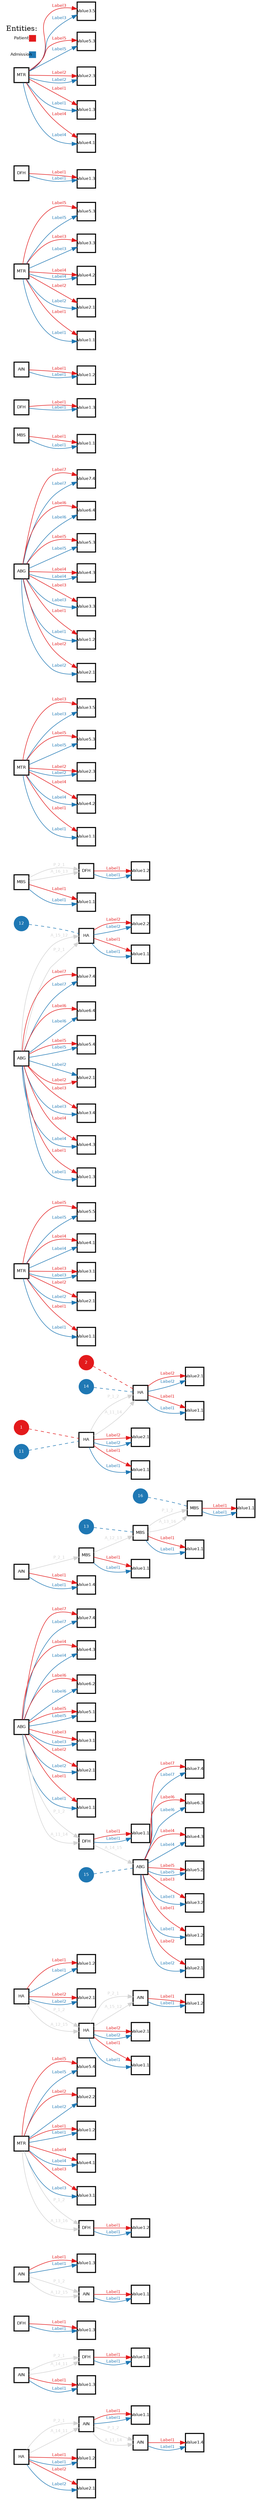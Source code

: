 // Query Result
digraph {
	graph [margin=0 rankdir=LR]
	node [fixedsize=false fontname=Helvetica fontsize=8 height=0.4 margin=0 shape=square width=0.4]
	"Value1.1=Label1_2188_e2" [label="Value1.1" color="#000000" fillcolor="#ffffff" penwidth=2 style=filled]
	2188 [label=AIN color="#000000" fillcolor="#ffffff" penwidth=2 style=filled]
	2188 -> "Value1.1=Label1_2188_e2" [label=Label1 color="#e31a1c" fontcolor="#e31a1c" fontname=Helvetica fontsize=8 penwidth=1]
	"Value1.1=Label1_2189_e4" [label="Value1.1" color="#000000" fillcolor="#ffffff" penwidth=2 style=filled]
	2189 [label=DFH color="#000000" fillcolor="#ffffff" penwidth=2 style=filled]
	2189 -> "Value1.1=Label1_2189_e4" [label=Label1 color="#e31a1c" fontcolor="#e31a1c" fontname=Helvetica fontsize=8 penwidth=1]
	"Value1.3=Label1_2199_e14" [label="Value1.3" color="#000000" fillcolor="#ffffff" penwidth=2 style=filled]
	2199 [label=DFH color="#000000" fillcolor="#ffffff" penwidth=2 style=filled]
	2199 -> "Value1.3=Label1_2199_e14" [label=Label1 color="#e31a1c" fontcolor="#e31a1c" fontname=Helvetica fontsize=8 penwidth=1]
	"Value1.3=Label1_2194_e11" [label="Value1.3" color="#000000" fillcolor="#ffffff" penwidth=2 style=filled]
	2194 [label=AIN color="#000000" fillcolor="#ffffff" penwidth=2 style=filled]
	2194 -> "Value1.3=Label1_2194_e11" [label=Label1 color="#e31a1c" fontcolor="#e31a1c" fontname=Helvetica fontsize=8 penwidth=1]
	"Value5.4=Label5_2200_e13" [label="Value5.4" color="#000000" fillcolor="#ffffff" penwidth=2 style=filled]
	2200 [label=MTR color="#000000" fillcolor="#ffffff" penwidth=2 style=filled]
	2200 -> "Value5.4=Label5_2200_e13" [label=Label5 color="#e31a1c" fontcolor="#e31a1c" fontname=Helvetica fontsize=8 penwidth=1]
	"Value2.2=Label2_2200_e13" [label="Value2.2" color="#000000" fillcolor="#ffffff" penwidth=2 style=filled]
	2200 [label=MTR color="#000000" fillcolor="#ffffff" penwidth=2 style=filled]
	2200 -> "Value2.2=Label2_2200_e13" [label=Label2 color="#e31a1c" fontcolor="#e31a1c" fontname=Helvetica fontsize=8 penwidth=1]
	"Value1.2=Label1_2200_e13" [label="Value1.2" color="#000000" fillcolor="#ffffff" penwidth=2 style=filled]
	2200 [label=MTR color="#000000" fillcolor="#ffffff" penwidth=2 style=filled]
	2200 -> "Value1.2=Label1_2200_e13" [label=Label1 color="#e31a1c" fontcolor="#e31a1c" fontname=Helvetica fontsize=8 penwidth=1]
	"Value4.1=Label4_2200_e13" [label="Value4.1" color="#000000" fillcolor="#ffffff" penwidth=2 style=filled]
	2200 [label=MTR color="#000000" fillcolor="#ffffff" penwidth=2 style=filled]
	2200 -> "Value4.1=Label4_2200_e13" [label=Label4 color="#e31a1c" fontcolor="#e31a1c" fontname=Helvetica fontsize=8 penwidth=1]
	"Value3.1=Label3_2200_e13" [label="Value3.1" color="#000000" fillcolor="#ffffff" penwidth=2 style=filled]
	2200 [label=MTR color="#000000" fillcolor="#ffffff" penwidth=2 style=filled]
	2200 -> "Value3.1=Label3_2200_e13" [label=Label3 color="#e31a1c" fontcolor="#e31a1c" fontname=Helvetica fontsize=8 penwidth=1]
	"Value1.2=Label1_2192_e10" [label="Value1.2" color="#000000" fillcolor="#ffffff" penwidth=2 style=filled]
	2192 [label=HA color="#000000" fillcolor="#ffffff" penwidth=2 style=filled]
	2192 -> "Value1.2=Label1_2192_e10" [label=Label1 color="#e31a1c" fontcolor="#e31a1c" fontname=Helvetica fontsize=8 penwidth=1]
	"Value2.1=Label2_2192_e10" [label="Value2.1" color="#000000" fillcolor="#ffffff" penwidth=2 style=filled]
	2192 [label=HA color="#000000" fillcolor="#ffffff" penwidth=2 style=filled]
	2192 -> "Value2.1=Label2_2192_e10" [label=Label2 color="#e31a1c" fontcolor="#e31a1c" fontname=Helvetica fontsize=8 penwidth=1]
	"Value7.4=Label7_2190_e3" [label="Value7.4" color="#000000" fillcolor="#ffffff" penwidth=2 style=filled]
	2190 [label=ABG color="#000000" fillcolor="#ffffff" penwidth=2 style=filled]
	2190 -> "Value7.4=Label7_2190_e3" [label=Label7 color="#e31a1c" fontcolor="#e31a1c" fontname=Helvetica fontsize=8 penwidth=1]
	"Value4.3=Label4_2190_e3" [label="Value4.3" color="#000000" fillcolor="#ffffff" penwidth=2 style=filled]
	2190 [label=ABG color="#000000" fillcolor="#ffffff" penwidth=2 style=filled]
	2190 -> "Value4.3=Label4_2190_e3" [label=Label4 color="#e31a1c" fontcolor="#e31a1c" fontname=Helvetica fontsize=8 penwidth=1]
	"Value6.2=Label6_2190_e3" [label="Value6.2" color="#000000" fillcolor="#ffffff" penwidth=2 style=filled]
	2190 [label=ABG color="#000000" fillcolor="#ffffff" penwidth=2 style=filled]
	2190 -> "Value6.2=Label6_2190_e3" [label=Label6 color="#e31a1c" fontcolor="#e31a1c" fontname=Helvetica fontsize=8 penwidth=1]
	"Value5.1=Label5_2190_e3" [label="Value5.1" color="#000000" fillcolor="#ffffff" penwidth=2 style=filled]
	2190 [label=ABG color="#000000" fillcolor="#ffffff" penwidth=2 style=filled]
	2190 -> "Value5.1=Label5_2190_e3" [label=Label5 color="#e31a1c" fontcolor="#e31a1c" fontname=Helvetica fontsize=8 penwidth=1]
	"Value3.1=Label3_2190_e3" [label="Value3.1" color="#000000" fillcolor="#ffffff" penwidth=2 style=filled]
	2190 [label=ABG color="#000000" fillcolor="#ffffff" penwidth=2 style=filled]
	2190 -> "Value3.1=Label3_2190_e3" [label=Label3 color="#e31a1c" fontcolor="#e31a1c" fontname=Helvetica fontsize=8 penwidth=1]
	"Value2.1=Label2_2190_e3" [label="Value2.1" color="#000000" fillcolor="#ffffff" penwidth=2 style=filled]
	2190 [label=ABG color="#000000" fillcolor="#ffffff" penwidth=2 style=filled]
	2190 -> "Value2.1=Label2_2190_e3" [label=Label2 color="#e31a1c" fontcolor="#e31a1c" fontname=Helvetica fontsize=8 penwidth=1]
	"Value1.1=Label1_2190_e3" [label="Value1.1" color="#000000" fillcolor="#ffffff" penwidth=2 style=filled]
	2190 [label=ABG color="#000000" fillcolor="#ffffff" penwidth=2 style=filled]
	2190 -> "Value1.1=Label1_2190_e3" [label=Label1 color="#e31a1c" fontcolor="#e31a1c" fontname=Helvetica fontsize=8 penwidth=1]
	"Value1.1=Label1_2195_e7" [label="Value1.1" color="#000000" fillcolor="#ffffff" penwidth=2 style=filled]
	2195 [label=MBS color="#000000" fillcolor="#ffffff" penwidth=2 style=filled]
	2195 -> "Value1.1=Label1_2195_e7" [label=Label1 color="#e31a1c" fontcolor="#e31a1c" fontname=Helvetica fontsize=8 penwidth=1]
	"Value1.1=Label1_2196_e12" [label="Value1.1" color="#000000" fillcolor="#ffffff" penwidth=2 style=filled]
	2196 [label=MBS color="#000000" fillcolor="#ffffff" penwidth=2 style=filled]
	2196 -> "Value1.1=Label1_2196_e12" [label=Label1 color="#e31a1c" fontcolor="#e31a1c" fontname=Helvetica fontsize=8 penwidth=1]
	"Value2.1=Label2_2187_e1" [label="Value2.1" color="#000000" fillcolor="#ffffff" penwidth=2 style=filled]
	2187 [label=HA color="#000000" fillcolor="#ffffff" penwidth=2 style=filled]
	2187 -> "Value2.1=Label2_2187_e1" [label=Label2 color="#e31a1c" fontcolor="#e31a1c" fontname=Helvetica fontsize=8 penwidth=1]
	"Value1.1=Label1_2187_e1" [label="Value1.1" color="#000000" fillcolor="#ffffff" penwidth=2 style=filled]
	2187 [label=HA color="#000000" fillcolor="#ffffff" penwidth=2 style=filled]
	2187 -> "Value1.1=Label1_2187_e1" [label=Label1 color="#e31a1c" fontcolor="#e31a1c" fontname=Helvetica fontsize=8 penwidth=1]
	"Value1.2=Label1_2193_e6" [label="Value1.2" color="#000000" fillcolor="#ffffff" penwidth=2 style=filled]
	2193 [label=AIN color="#000000" fillcolor="#ffffff" penwidth=2 style=filled]
	2193 -> "Value1.2=Label1_2193_e6" [label=Label1 color="#e31a1c" fontcolor="#e31a1c" fontname=Helvetica fontsize=8 penwidth=1]
	"Value5.5=Label5_2198_e8" [label="Value5.5" color="#000000" fillcolor="#ffffff" penwidth=2 style=filled]
	2198 [label=MTR color="#000000" fillcolor="#ffffff" penwidth=2 style=filled]
	2198 -> "Value5.5=Label5_2198_e8" [label=Label5 color="#e31a1c" fontcolor="#e31a1c" fontname=Helvetica fontsize=8 penwidth=1]
	"Value4.1=Label4_2198_e8" [label="Value4.1" color="#000000" fillcolor="#ffffff" penwidth=2 style=filled]
	2198 [label=MTR color="#000000" fillcolor="#ffffff" penwidth=2 style=filled]
	2198 -> "Value4.1=Label4_2198_e8" [label=Label4 color="#e31a1c" fontcolor="#e31a1c" fontname=Helvetica fontsize=8 penwidth=1]
	"Value3.1=Label3_2198_e8" [label="Value3.1" color="#000000" fillcolor="#ffffff" penwidth=2 style=filled]
	2198 [label=MTR color="#000000" fillcolor="#ffffff" penwidth=2 style=filled]
	2198 -> "Value3.1=Label3_2198_e8" [label=Label3 color="#e31a1c" fontcolor="#e31a1c" fontname=Helvetica fontsize=8 penwidth=1]
	"Value2.1=Label2_2198_e8" [label="Value2.1" color="#000000" fillcolor="#ffffff" penwidth=2 style=filled]
	2198 [label=MTR color="#000000" fillcolor="#ffffff" penwidth=2 style=filled]
	2198 -> "Value2.1=Label2_2198_e8" [label=Label2 color="#e31a1c" fontcolor="#e31a1c" fontname=Helvetica fontsize=8 penwidth=1]
	"Value1.1=Label1_2198_e8" [label="Value1.1" color="#000000" fillcolor="#ffffff" penwidth=2 style=filled]
	2198 [label=MTR color="#000000" fillcolor="#ffffff" penwidth=2 style=filled]
	2198 -> "Value1.1=Label1_2198_e8" [label=Label1 color="#e31a1c" fontcolor="#e31a1c" fontname=Helvetica fontsize=8 penwidth=1]
	"Value2.2=Label2_2191_e5" [label="Value2.2" color="#000000" fillcolor="#ffffff" penwidth=2 style=filled]
	2191 [label=HA color="#000000" fillcolor="#ffffff" penwidth=2 style=filled]
	2191 -> "Value2.2=Label2_2191_e5" [label=Label2 color="#e31a1c" fontcolor="#e31a1c" fontname=Helvetica fontsize=8 penwidth=1]
	"Value1.1=Label1_2191_e5" [label="Value1.1" color="#000000" fillcolor="#ffffff" penwidth=2 style=filled]
	2191 [label=HA color="#000000" fillcolor="#ffffff" penwidth=2 style=filled]
	2191 -> "Value1.1=Label1_2191_e5" [label=Label1 color="#e31a1c" fontcolor="#e31a1c" fontname=Helvetica fontsize=8 penwidth=1]
	"Value1.2=Label1_2197_e9" [label="Value1.2" color="#000000" fillcolor="#ffffff" penwidth=2 style=filled]
	2197 [label=DFH color="#000000" fillcolor="#ffffff" penwidth=2 style=filled]
	2197 -> "Value1.2=Label1_2197_e9" [label=Label1 color="#e31a1c" fontcolor="#e31a1c" fontname=Helvetica fontsize=8 penwidth=1]
	node [fixedsize=false fontname=Helvetica fontsize=8 height=0.4 margin=0 shape=square width=0.4]
	"Value1.1=Label1_2216_e33" [label="Value1.1" color="#000000" fillcolor="#ffffff" penwidth=2 style=filled]
	2216 [label=MBS color="#000000" fillcolor="#ffffff" penwidth=2 style=filled]
	2216 -> "Value1.1=Label1_2216_e33" [label=Label1 color="#e31a1c" fontcolor="#e31a1c" fontname=Helvetica fontsize=8 penwidth=1]
	"Value1.3=Label1_2204_e28" [label="Value1.3" color="#000000" fillcolor="#ffffff" penwidth=2 style=filled]
	2204 [label=AIN color="#000000" fillcolor="#ffffff" penwidth=2 style=filled]
	2204 -> "Value1.3=Label1_2204_e28" [label=Label1 color="#e31a1c" fontcolor="#e31a1c" fontname=Helvetica fontsize=8 penwidth=1]
	"Value7.4=Label7_2209_e30" [label="Value7.4" color="#000000" fillcolor="#ffffff" penwidth=2 style=filled]
	2209 [label=ABG color="#000000" fillcolor="#ffffff" penwidth=2 style=filled]
	2209 -> "Value7.4=Label7_2209_e30" [label=Label7 color="#e31a1c" fontcolor="#e31a1c" fontname=Helvetica fontsize=8 penwidth=1]
	"Value6.4=Label6_2209_e30" [label="Value6.4" color="#000000" fillcolor="#ffffff" penwidth=2 style=filled]
	2209 [label=ABG color="#000000" fillcolor="#ffffff" penwidth=2 style=filled]
	2209 -> "Value6.4=Label6_2209_e30" [label=Label6 color="#e31a1c" fontcolor="#e31a1c" fontname=Helvetica fontsize=8 penwidth=1]
	"Value5.4=Label5_2209_e30" [label="Value5.4" color="#000000" fillcolor="#ffffff" penwidth=2 style=filled]
	2209 [label=ABG color="#000000" fillcolor="#ffffff" penwidth=2 style=filled]
	2209 -> "Value5.4=Label5_2209_e30" [label=Label5 color="#e31a1c" fontcolor="#e31a1c" fontname=Helvetica fontsize=8 penwidth=1]
	"Value3.4=Label3_2209_e30" [label="Value3.4" color="#000000" fillcolor="#ffffff" penwidth=2 style=filled]
	2209 [label=ABG color="#000000" fillcolor="#ffffff" penwidth=2 style=filled]
	2209 -> "Value3.4=Label3_2209_e30" [label=Label3 color="#e31a1c" fontcolor="#e31a1c" fontname=Helvetica fontsize=8 penwidth=1]
	"Value4.3=Label4_2209_e30" [label="Value4.3" color="#000000" fillcolor="#ffffff" penwidth=2 style=filled]
	2209 [label=ABG color="#000000" fillcolor="#ffffff" penwidth=2 style=filled]
	2209 -> "Value4.3=Label4_2209_e30" [label=Label4 color="#e31a1c" fontcolor="#e31a1c" fontname=Helvetica fontsize=8 penwidth=1]
	"Value1.3=Label1_2209_e30" [label="Value1.3" color="#000000" fillcolor="#ffffff" penwidth=2 style=filled]
	2209 [label=ABG color="#000000" fillcolor="#ffffff" penwidth=2 style=filled]
	2209 -> "Value1.3=Label1_2209_e30" [label=Label1 color="#e31a1c" fontcolor="#e31a1c" fontname=Helvetica fontsize=8 penwidth=1]
	"Value2.1=Label2_2209_e30" [label="Value2.1" color="#000000" fillcolor="#ffffff" penwidth=2 style=filled]
	2209 [label=ABG color="#000000" fillcolor="#ffffff" penwidth=2 style=filled]
	2209 -> "Value2.1=Label2_2209_e30" [label=Label2 color="#e31a1c" fontcolor="#e31a1c" fontname=Helvetica fontsize=8 penwidth=1]
	"Value2.1=Label2_2201_e15" [label="Value2.1" color="#000000" fillcolor="#ffffff" penwidth=2 style=filled]
	2201 [label=HA color="#000000" fillcolor="#ffffff" penwidth=2 style=filled]
	2201 -> "Value2.1=Label2_2201_e15" [label=Label2 color="#e31a1c" fontcolor="#e31a1c" fontname=Helvetica fontsize=8 penwidth=1]
	"Value1.1=Label1_2201_e15" [label="Value1.1" color="#000000" fillcolor="#ffffff" penwidth=2 style=filled]
	2201 [label=HA color="#000000" fillcolor="#ffffff" penwidth=2 style=filled]
	2201 -> "Value1.1=Label1_2201_e15" [label=Label1 color="#e31a1c" fontcolor="#e31a1c" fontname=Helvetica fontsize=8 penwidth=1]
	"Value1.1=Label1_2214_e21" [label="Value1.1" color="#000000" fillcolor="#ffffff" penwidth=2 style=filled]
	2214 [label=MBS color="#000000" fillcolor="#ffffff" penwidth=2 style=filled]
	2214 -> "Value1.1=Label1_2214_e21" [label=Label1 color="#e31a1c" fontcolor="#e31a1c" fontname=Helvetica fontsize=8 penwidth=1]
	"Value3.5=Label3_2221_e34" [label="Value3.5" color="#000000" fillcolor="#ffffff" penwidth=2 style=filled]
	2221 [label=MTR color="#000000" fillcolor="#ffffff" penwidth=2 style=filled]
	2221 -> "Value3.5=Label3_2221_e34" [label=Label3 color="#e31a1c" fontcolor="#e31a1c" fontname=Helvetica fontsize=8 penwidth=1]
	"Value5.3=Label5_2221_e34" [label="Value5.3" color="#000000" fillcolor="#ffffff" penwidth=2 style=filled]
	2221 [label=MTR color="#000000" fillcolor="#ffffff" penwidth=2 style=filled]
	2221 -> "Value5.3=Label5_2221_e34" [label=Label5 color="#e31a1c" fontcolor="#e31a1c" fontname=Helvetica fontsize=8 penwidth=1]
	"Value2.3=Label2_2221_e34" [label="Value2.3" color="#000000" fillcolor="#ffffff" penwidth=2 style=filled]
	2221 [label=MTR color="#000000" fillcolor="#ffffff" penwidth=2 style=filled]
	2221 -> "Value2.3=Label2_2221_e34" [label=Label2 color="#e31a1c" fontcolor="#e31a1c" fontname=Helvetica fontsize=8 penwidth=1]
	"Value4.2=Label4_2221_e34" [label="Value4.2" color="#000000" fillcolor="#ffffff" penwidth=2 style=filled]
	2221 [label=MTR color="#000000" fillcolor="#ffffff" penwidth=2 style=filled]
	2221 -> "Value4.2=Label4_2221_e34" [label=Label4 color="#e31a1c" fontcolor="#e31a1c" fontname=Helvetica fontsize=8 penwidth=1]
	"Value1.1=Label1_2221_e34" [label="Value1.1" color="#000000" fillcolor="#ffffff" penwidth=2 style=filled]
	2221 [label=MTR color="#000000" fillcolor="#ffffff" penwidth=2 style=filled]
	2221 -> "Value1.1=Label1_2221_e34" [label=Label1 color="#e31a1c" fontcolor="#e31a1c" fontname=Helvetica fontsize=8 penwidth=1]
	"Value7.4=Label7_2208_e29" [label="Value7.4" color="#000000" fillcolor="#ffffff" penwidth=2 style=filled]
	2208 [label=ABG color="#000000" fillcolor="#ffffff" penwidth=2 style=filled]
	2208 -> "Value7.4=Label7_2208_e29" [label=Label7 color="#e31a1c" fontcolor="#e31a1c" fontname=Helvetica fontsize=8 penwidth=1]
	"Value6.4=Label6_2208_e29" [label="Value6.4" color="#000000" fillcolor="#ffffff" penwidth=2 style=filled]
	2208 [label=ABG color="#000000" fillcolor="#ffffff" penwidth=2 style=filled]
	2208 -> "Value6.4=Label6_2208_e29" [label=Label6 color="#e31a1c" fontcolor="#e31a1c" fontname=Helvetica fontsize=8 penwidth=1]
	"Value5.3=Label5_2208_e29" [label="Value5.3" color="#000000" fillcolor="#ffffff" penwidth=2 style=filled]
	2208 [label=ABG color="#000000" fillcolor="#ffffff" penwidth=2 style=filled]
	2208 -> "Value5.3=Label5_2208_e29" [label=Label5 color="#e31a1c" fontcolor="#e31a1c" fontname=Helvetica fontsize=8 penwidth=1]
	"Value4.3=Label4_2208_e29" [label="Value4.3" color="#000000" fillcolor="#ffffff" penwidth=2 style=filled]
	2208 [label=ABG color="#000000" fillcolor="#ffffff" penwidth=2 style=filled]
	2208 -> "Value4.3=Label4_2208_e29" [label=Label4 color="#e31a1c" fontcolor="#e31a1c" fontname=Helvetica fontsize=8 penwidth=1]
	"Value3.3=Label3_2208_e29" [label="Value3.3" color="#000000" fillcolor="#ffffff" penwidth=2 style=filled]
	2208 [label=ABG color="#000000" fillcolor="#ffffff" penwidth=2 style=filled]
	2208 -> "Value3.3=Label3_2208_e29" [label=Label3 color="#e31a1c" fontcolor="#e31a1c" fontname=Helvetica fontsize=8 penwidth=1]
	"Value1.2=Label1_2208_e29" [label="Value1.2" color="#000000" fillcolor="#ffffff" penwidth=2 style=filled]
	2208 [label=ABG color="#000000" fillcolor="#ffffff" penwidth=2 style=filled]
	2208 -> "Value1.2=Label1_2208_e29" [label=Label1 color="#e31a1c" fontcolor="#e31a1c" fontname=Helvetica fontsize=8 penwidth=1]
	"Value2.1=Label2_2208_e29" [label="Value2.1" color="#000000" fillcolor="#ffffff" penwidth=2 style=filled]
	2208 [label=ABG color="#000000" fillcolor="#ffffff" penwidth=2 style=filled]
	2208 -> "Value2.1=Label2_2208_e29" [label=Label2 color="#e31a1c" fontcolor="#e31a1c" fontname=Helvetica fontsize=8 penwidth=1]
	"Value1.1=Label1_2215_e24" [label="Value1.1" color="#000000" fillcolor="#ffffff" penwidth=2 style=filled]
	2215 [label=MBS color="#000000" fillcolor="#ffffff" penwidth=2 style=filled]
	2215 -> "Value1.1=Label1_2215_e24" [label=Label1 color="#e31a1c" fontcolor="#e31a1c" fontname=Helvetica fontsize=8 penwidth=1]
	"Value1.1=Label1_2205_e18" [label="Value1.1" color="#000000" fillcolor="#ffffff" penwidth=2 style=filled]
	2205 [label=DFH color="#000000" fillcolor="#ffffff" penwidth=2 style=filled]
	2205 -> "Value1.1=Label1_2205_e18" [label=Label1 color="#e31a1c" fontcolor="#e31a1c" fontname=Helvetica fontsize=8 penwidth=1]
	"Value1.4=Label1_2213_e32" [label="Value1.4" color="#000000" fillcolor="#ffffff" penwidth=2 style=filled]
	2213 [label=AIN color="#000000" fillcolor="#ffffff" penwidth=2 style=filled]
	2213 -> "Value1.4=Label1_2213_e32" [label=Label1 color="#e31a1c" fontcolor="#e31a1c" fontname=Helvetica fontsize=8 penwidth=1]
	"Value1.1=Label1_2211_e20" [label="Value1.1" color="#000000" fillcolor="#ffffff" penwidth=2 style=filled]
	2211 [label=AIN color="#000000" fillcolor="#ffffff" penwidth=2 style=filled]
	2211 -> "Value1.1=Label1_2211_e20" [label=Label1 color="#e31a1c" fontcolor="#e31a1c" fontname=Helvetica fontsize=8 penwidth=1]
	"Value1.3=Label1_2220_e35" [label="Value1.3" color="#000000" fillcolor="#ffffff" penwidth=2 style=filled]
	2220 [label=DFH color="#000000" fillcolor="#ffffff" penwidth=2 style=filled]
	2220 -> "Value1.3=Label1_2220_e35" [label=Label1 color="#e31a1c" fontcolor="#e31a1c" fontname=Helvetica fontsize=8 penwidth=1]
	"Value7.4=Label7_2206_e17" [label="Value7.4" color="#000000" fillcolor="#ffffff" penwidth=2 style=filled]
	2206 [label=ABG color="#000000" fillcolor="#ffffff" penwidth=2 style=filled]
	2206 -> "Value7.4=Label7_2206_e17" [label=Label7 color="#e31a1c" fontcolor="#e31a1c" fontname=Helvetica fontsize=8 penwidth=1]
	"Value6.3=Label6_2206_e17" [label="Value6.3" color="#000000" fillcolor="#ffffff" penwidth=2 style=filled]
	2206 [label=ABG color="#000000" fillcolor="#ffffff" penwidth=2 style=filled]
	2206 -> "Value6.3=Label6_2206_e17" [label=Label6 color="#e31a1c" fontcolor="#e31a1c" fontname=Helvetica fontsize=8 penwidth=1]
	"Value4.3=Label4_2206_e17" [label="Value4.3" color="#000000" fillcolor="#ffffff" penwidth=2 style=filled]
	2206 [label=ABG color="#000000" fillcolor="#ffffff" penwidth=2 style=filled]
	2206 -> "Value4.3=Label4_2206_e17" [label=Label4 color="#e31a1c" fontcolor="#e31a1c" fontname=Helvetica fontsize=8 penwidth=1]
	"Value5.2=Label5_2206_e17" [label="Value5.2" color="#000000" fillcolor="#ffffff" penwidth=2 style=filled]
	2206 [label=ABG color="#000000" fillcolor="#ffffff" penwidth=2 style=filled]
	2206 -> "Value5.2=Label5_2206_e17" [label=Label5 color="#e31a1c" fontcolor="#e31a1c" fontname=Helvetica fontsize=8 penwidth=1]
	"Value3.2=Label3_2206_e17" [label="Value3.2" color="#000000" fillcolor="#ffffff" penwidth=2 style=filled]
	2206 [label=ABG color="#000000" fillcolor="#ffffff" penwidth=2 style=filled]
	2206 -> "Value3.2=Label3_2206_e17" [label=Label3 color="#e31a1c" fontcolor="#e31a1c" fontname=Helvetica fontsize=8 penwidth=1]
	"Value1.2=Label1_2206_e17" [label="Value1.2" color="#000000" fillcolor="#ffffff" penwidth=2 style=filled]
	2206 [label=ABG color="#000000" fillcolor="#ffffff" penwidth=2 style=filled]
	2206 -> "Value1.2=Label1_2206_e17" [label=Label1 color="#e31a1c" fontcolor="#e31a1c" fontname=Helvetica fontsize=8 penwidth=1]
	"Value2.1=Label2_2206_e17" [label="Value2.1" color="#000000" fillcolor="#ffffff" penwidth=2 style=filled]
	2206 [label=ABG color="#000000" fillcolor="#ffffff" penwidth=2 style=filled]
	2206 -> "Value2.1=Label2_2206_e17" [label=Label2 color="#e31a1c" fontcolor="#e31a1c" fontname=Helvetica fontsize=8 penwidth=1]
	"Value1.2=Label1_2212_e23" [label="Value1.2" color="#000000" fillcolor="#ffffff" penwidth=2 style=filled]
	2212 [label=AIN color="#000000" fillcolor="#ffffff" penwidth=2 style=filled]
	2212 -> "Value1.2=Label1_2212_e23" [label=Label1 color="#e31a1c" fontcolor="#e31a1c" fontname=Helvetica fontsize=8 penwidth=1]
	"Value5.3=Label5_2218_e22" [label="Value5.3" color="#000000" fillcolor="#ffffff" penwidth=2 style=filled]
	2218 [label=MTR color="#000000" fillcolor="#ffffff" penwidth=2 style=filled]
	2218 -> "Value5.3=Label5_2218_e22" [label=Label5 color="#e31a1c" fontcolor="#e31a1c" fontname=Helvetica fontsize=8 penwidth=1]
	"Value3.3=Label3_2218_e22" [label="Value3.3" color="#000000" fillcolor="#ffffff" penwidth=2 style=filled]
	2218 [label=MTR color="#000000" fillcolor="#ffffff" penwidth=2 style=filled]
	2218 -> "Value3.3=Label3_2218_e22" [label=Label3 color="#e31a1c" fontcolor="#e31a1c" fontname=Helvetica fontsize=8 penwidth=1]
	"Value4.2=Label4_2218_e22" [label="Value4.2" color="#000000" fillcolor="#ffffff" penwidth=2 style=filled]
	2218 [label=MTR color="#000000" fillcolor="#ffffff" penwidth=2 style=filled]
	2218 -> "Value4.2=Label4_2218_e22" [label=Label4 color="#e31a1c" fontcolor="#e31a1c" fontname=Helvetica fontsize=8 penwidth=1]
	"Value2.1=Label2_2218_e22" [label="Value2.1" color="#000000" fillcolor="#ffffff" penwidth=2 style=filled]
	2218 [label=MTR color="#000000" fillcolor="#ffffff" penwidth=2 style=filled]
	2218 -> "Value2.1=Label2_2218_e22" [label=Label2 color="#e31a1c" fontcolor="#e31a1c" fontname=Helvetica fontsize=8 penwidth=1]
	"Value1.1=Label1_2218_e22" [label="Value1.1" color="#000000" fillcolor="#ffffff" penwidth=2 style=filled]
	2218 [label=MTR color="#000000" fillcolor="#ffffff" penwidth=2 style=filled]
	2218 -> "Value1.1=Label1_2218_e22" [label=Label1 color="#e31a1c" fontcolor="#e31a1c" fontname=Helvetica fontsize=8 penwidth=1]
	"Value1.4=Label1_2203_e16" [label="Value1.4" color="#000000" fillcolor="#ffffff" penwidth=2 style=filled]
	2203 [label=AIN color="#000000" fillcolor="#ffffff" penwidth=2 style=filled]
	2203 -> "Value1.4=Label1_2203_e16" [label=Label1 color="#e31a1c" fontcolor="#e31a1c" fontname=Helvetica fontsize=8 penwidth=1]
	"Value1.3=Label1_2207_e31" [label="Value1.3" color="#000000" fillcolor="#ffffff" penwidth=2 style=filled]
	2207 [label=DFH color="#000000" fillcolor="#ffffff" penwidth=2 style=filled]
	2207 -> "Value1.3=Label1_2207_e31" [label=Label1 color="#e31a1c" fontcolor="#e31a1c" fontname=Helvetica fontsize=8 penwidth=1]
	"Value3.5=Label3_2219_e25" [label="Value3.5" color="#000000" fillcolor="#ffffff" penwidth=2 style=filled]
	2219 [label=MTR color="#000000" fillcolor="#ffffff" penwidth=2 style=filled]
	2219 -> "Value3.5=Label3_2219_e25" [label=Label3 color="#e31a1c" fontcolor="#e31a1c" fontname=Helvetica fontsize=8 penwidth=1]
	"Value5.3=Label5_2219_e25" [label="Value5.3" color="#000000" fillcolor="#ffffff" penwidth=2 style=filled]
	2219 [label=MTR color="#000000" fillcolor="#ffffff" penwidth=2 style=filled]
	2219 -> "Value5.3=Label5_2219_e25" [label=Label5 color="#e31a1c" fontcolor="#e31a1c" fontname=Helvetica fontsize=8 penwidth=1]
	"Value2.3=Label2_2219_e25" [label="Value2.3" color="#000000" fillcolor="#ffffff" penwidth=2 style=filled]
	2219 [label=MTR color="#000000" fillcolor="#ffffff" penwidth=2 style=filled]
	2219 -> "Value2.3=Label2_2219_e25" [label=Label2 color="#e31a1c" fontcolor="#e31a1c" fontname=Helvetica fontsize=8 penwidth=1]
	"Value1.3=Label1_2219_e25" [label="Value1.3" color="#000000" fillcolor="#ffffff" penwidth=2 style=filled]
	2219 [label=MTR color="#000000" fillcolor="#ffffff" penwidth=2 style=filled]
	2219 -> "Value1.3=Label1_2219_e25" [label=Label1 color="#e31a1c" fontcolor="#e31a1c" fontname=Helvetica fontsize=8 penwidth=1]
	"Value4.1=Label4_2219_e25" [label="Value4.1" color="#000000" fillcolor="#ffffff" penwidth=2 style=filled]
	2219 [label=MTR color="#000000" fillcolor="#ffffff" penwidth=2 style=filled]
	2219 -> "Value4.1=Label4_2219_e25" [label=Label4 color="#e31a1c" fontcolor="#e31a1c" fontname=Helvetica fontsize=8 penwidth=1]
	"Value1.2=Label1_2202_e27" [label="Value1.2" color="#000000" fillcolor="#ffffff" penwidth=2 style=filled]
	2202 [label=HA color="#000000" fillcolor="#ffffff" penwidth=2 style=filled]
	2202 -> "Value1.2=Label1_2202_e27" [label=Label1 color="#e31a1c" fontcolor="#e31a1c" fontname=Helvetica fontsize=8 penwidth=1]
	"Value2.1=Label2_2202_e27" [label="Value2.1" color="#000000" fillcolor="#ffffff" penwidth=2 style=filled]
	2202 [label=HA color="#000000" fillcolor="#ffffff" penwidth=2 style=filled]
	2202 -> "Value2.1=Label2_2202_e27" [label=Label2 color="#e31a1c" fontcolor="#e31a1c" fontname=Helvetica fontsize=8 penwidth=1]
	"Value1.2=Label1_2217_e26" [label="Value1.2" color="#000000" fillcolor="#ffffff" penwidth=2 style=filled]
	2217 [label=DFH color="#000000" fillcolor="#ffffff" penwidth=2 style=filled]
	2217 -> "Value1.2=Label1_2217_e26" [label=Label1 color="#e31a1c" fontcolor="#e31a1c" fontname=Helvetica fontsize=8 penwidth=1]
	"Value2.1=Label2_2210_e19" [label="Value2.1" color="#000000" fillcolor="#ffffff" penwidth=2 style=filled]
	2210 [label=HA color="#000000" fillcolor="#ffffff" penwidth=2 style=filled]
	2210 -> "Value2.1=Label2_2210_e19" [label=Label2 color="#e31a1c" fontcolor="#e31a1c" fontname=Helvetica fontsize=8 penwidth=1]
	"Value1.1=Label1_2210_e19" [label="Value1.1" color="#000000" fillcolor="#ffffff" penwidth=2 style=filled]
	2210 [label=HA color="#000000" fillcolor="#ffffff" penwidth=2 style=filled]
	2210 -> "Value1.1=Label1_2210_e19" [label=Label1 color="#e31a1c" fontcolor="#e31a1c" fontname=Helvetica fontsize=8 penwidth=1]
	node [fixedsize=false fontname=Helvetica fontsize=8 height=0.4 margin=0 shape=square width=0.4]
	"Value1.1=Label1_2189_e4" [label="Value1.1" color="#000000" fillcolor="#ffffff" penwidth=2 style=filled]
	2189 [label=DFH color="#000000" fillcolor="#ffffff" penwidth=2 style=filled]
	2189 -> "Value1.1=Label1_2189_e4" [label=Label1 color="#1f78b4" fontcolor="#1f78b4" fontname=Helvetica fontsize=8 penwidth=1]
	"Value2.1=Label2_2187_e1" [label="Value2.1" color="#000000" fillcolor="#ffffff" penwidth=2 style=filled]
	2187 [label=HA color="#000000" fillcolor="#ffffff" penwidth=2 style=filled]
	2187 -> "Value2.1=Label2_2187_e1" [label=Label2 color="#1f78b4" fontcolor="#1f78b4" fontname=Helvetica fontsize=8 penwidth=1]
	"Value1.1=Label1_2187_e1" [label="Value1.1" color="#000000" fillcolor="#ffffff" penwidth=2 style=filled]
	2187 [label=HA color="#000000" fillcolor="#ffffff" penwidth=2 style=filled]
	2187 -> "Value1.1=Label1_2187_e1" [label=Label1 color="#1f78b4" fontcolor="#1f78b4" fontname=Helvetica fontsize=8 penwidth=1]
	"Value7.4=Label7_2190_e3" [label="Value7.4" color="#000000" fillcolor="#ffffff" penwidth=2 style=filled]
	2190 [label=ABG color="#000000" fillcolor="#ffffff" penwidth=2 style=filled]
	2190 -> "Value7.4=Label7_2190_e3" [label=Label7 color="#1f78b4" fontcolor="#1f78b4" fontname=Helvetica fontsize=8 penwidth=1]
	"Value4.3=Label4_2190_e3" [label="Value4.3" color="#000000" fillcolor="#ffffff" penwidth=2 style=filled]
	2190 [label=ABG color="#000000" fillcolor="#ffffff" penwidth=2 style=filled]
	2190 -> "Value4.3=Label4_2190_e3" [label=Label4 color="#1f78b4" fontcolor="#1f78b4" fontname=Helvetica fontsize=8 penwidth=1]
	"Value6.2=Label6_2190_e3" [label="Value6.2" color="#000000" fillcolor="#ffffff" penwidth=2 style=filled]
	2190 [label=ABG color="#000000" fillcolor="#ffffff" penwidth=2 style=filled]
	2190 -> "Value6.2=Label6_2190_e3" [label=Label6 color="#1f78b4" fontcolor="#1f78b4" fontname=Helvetica fontsize=8 penwidth=1]
	"Value5.1=Label5_2190_e3" [label="Value5.1" color="#000000" fillcolor="#ffffff" penwidth=2 style=filled]
	2190 [label=ABG color="#000000" fillcolor="#ffffff" penwidth=2 style=filled]
	2190 -> "Value5.1=Label5_2190_e3" [label=Label5 color="#1f78b4" fontcolor="#1f78b4" fontname=Helvetica fontsize=8 penwidth=1]
	"Value3.1=Label3_2190_e3" [label="Value3.1" color="#000000" fillcolor="#ffffff" penwidth=2 style=filled]
	2190 [label=ABG color="#000000" fillcolor="#ffffff" penwidth=2 style=filled]
	2190 -> "Value3.1=Label3_2190_e3" [label=Label3 color="#1f78b4" fontcolor="#1f78b4" fontname=Helvetica fontsize=8 penwidth=1]
	"Value2.1=Label2_2190_e3" [label="Value2.1" color="#000000" fillcolor="#ffffff" penwidth=2 style=filled]
	2190 [label=ABG color="#000000" fillcolor="#ffffff" penwidth=2 style=filled]
	2190 -> "Value2.1=Label2_2190_e3" [label=Label2 color="#1f78b4" fontcolor="#1f78b4" fontname=Helvetica fontsize=8 penwidth=1]
	"Value1.1=Label1_2190_e3" [label="Value1.1" color="#000000" fillcolor="#ffffff" penwidth=2 style=filled]
	2190 [label=ABG color="#000000" fillcolor="#ffffff" penwidth=2 style=filled]
	2190 -> "Value1.1=Label1_2190_e3" [label=Label1 color="#1f78b4" fontcolor="#1f78b4" fontname=Helvetica fontsize=8 penwidth=1]
	"Value1.1=Label1_2188_e2" [label="Value1.1" color="#000000" fillcolor="#ffffff" penwidth=2 style=filled]
	2188 [label=AIN color="#000000" fillcolor="#ffffff" penwidth=2 style=filled]
	2188 -> "Value1.1=Label1_2188_e2" [label=Label1 color="#1f78b4" fontcolor="#1f78b4" fontname=Helvetica fontsize=8 penwidth=1]
	node [fixedsize=false fontname=Helvetica fontsize=8 height=0.4 margin=0 shape=square width=0.4]
	"Value1.2=Label1_2193_e6" [label="Value1.2" color="#000000" fillcolor="#ffffff" penwidth=2 style=filled]
	2193 [label=AIN color="#000000" fillcolor="#ffffff" penwidth=2 style=filled]
	2193 -> "Value1.2=Label1_2193_e6" [label=Label1 color="#1f78b4" fontcolor="#1f78b4" fontname=Helvetica fontsize=8 penwidth=1]
	"Value2.2=Label2_2191_e5" [label="Value2.2" color="#000000" fillcolor="#ffffff" penwidth=2 style=filled]
	2191 [label=HA color="#000000" fillcolor="#ffffff" penwidth=2 style=filled]
	2191 -> "Value2.2=Label2_2191_e5" [label=Label2 color="#1f78b4" fontcolor="#1f78b4" fontname=Helvetica fontsize=8 penwidth=1]
	"Value1.1=Label1_2191_e5" [label="Value1.1" color="#000000" fillcolor="#ffffff" penwidth=2 style=filled]
	2191 [label=HA color="#000000" fillcolor="#ffffff" penwidth=2 style=filled]
	2191 -> "Value1.1=Label1_2191_e5" [label=Label1 color="#1f78b4" fontcolor="#1f78b4" fontname=Helvetica fontsize=8 penwidth=1]
	"Value1.3=Label1_2194_e11" [label="Value1.3" color="#000000" fillcolor="#ffffff" penwidth=2 style=filled]
	2194 [label=AIN color="#000000" fillcolor="#ffffff" penwidth=2 style=filled]
	2194 -> "Value1.3=Label1_2194_e11" [label=Label1 color="#1f78b4" fontcolor="#1f78b4" fontname=Helvetica fontsize=8 penwidth=1]
	"Value1.1=Label1_2195_e7" [label="Value1.1" color="#000000" fillcolor="#ffffff" penwidth=2 style=filled]
	2195 [label=MBS color="#000000" fillcolor="#ffffff" penwidth=2 style=filled]
	2195 -> "Value1.1=Label1_2195_e7" [label=Label1 color="#1f78b4" fontcolor="#1f78b4" fontname=Helvetica fontsize=8 penwidth=1]
	"Value1.2=Label1_2192_e10" [label="Value1.2" color="#000000" fillcolor="#ffffff" penwidth=2 style=filled]
	2192 [label=HA color="#000000" fillcolor="#ffffff" penwidth=2 style=filled]
	2192 -> "Value1.2=Label1_2192_e10" [label=Label1 color="#1f78b4" fontcolor="#1f78b4" fontname=Helvetica fontsize=8 penwidth=1]
	"Value2.1=Label2_2192_e10" [label="Value2.1" color="#000000" fillcolor="#ffffff" penwidth=2 style=filled]
	2192 [label=HA color="#000000" fillcolor="#ffffff" penwidth=2 style=filled]
	2192 -> "Value2.1=Label2_2192_e10" [label=Label2 color="#1f78b4" fontcolor="#1f78b4" fontname=Helvetica fontsize=8 penwidth=1]
	node [fixedsize=false fontname=Helvetica fontsize=8 height=0.4 margin=0 shape=square width=0.4]
	"Value5.5=Label5_2198_e8" [label="Value5.5" color="#000000" fillcolor="#ffffff" penwidth=2 style=filled]
	2198 [label=MTR color="#000000" fillcolor="#ffffff" penwidth=2 style=filled]
	2198 -> "Value5.5=Label5_2198_e8" [label=Label5 color="#1f78b4" fontcolor="#1f78b4" fontname=Helvetica fontsize=8 penwidth=1]
	"Value4.1=Label4_2198_e8" [label="Value4.1" color="#000000" fillcolor="#ffffff" penwidth=2 style=filled]
	2198 [label=MTR color="#000000" fillcolor="#ffffff" penwidth=2 style=filled]
	2198 -> "Value4.1=Label4_2198_e8" [label=Label4 color="#1f78b4" fontcolor="#1f78b4" fontname=Helvetica fontsize=8 penwidth=1]
	"Value3.1=Label3_2198_e8" [label="Value3.1" color="#000000" fillcolor="#ffffff" penwidth=2 style=filled]
	2198 [label=MTR color="#000000" fillcolor="#ffffff" penwidth=2 style=filled]
	2198 -> "Value3.1=Label3_2198_e8" [label=Label3 color="#1f78b4" fontcolor="#1f78b4" fontname=Helvetica fontsize=8 penwidth=1]
	"Value2.1=Label2_2198_e8" [label="Value2.1" color="#000000" fillcolor="#ffffff" penwidth=2 style=filled]
	2198 [label=MTR color="#000000" fillcolor="#ffffff" penwidth=2 style=filled]
	2198 -> "Value2.1=Label2_2198_e8" [label=Label2 color="#1f78b4" fontcolor="#1f78b4" fontname=Helvetica fontsize=8 penwidth=1]
	"Value1.1=Label1_2198_e8" [label="Value1.1" color="#000000" fillcolor="#ffffff" penwidth=2 style=filled]
	2198 [label=MTR color="#000000" fillcolor="#ffffff" penwidth=2 style=filled]
	2198 -> "Value1.1=Label1_2198_e8" [label=Label1 color="#1f78b4" fontcolor="#1f78b4" fontname=Helvetica fontsize=8 penwidth=1]
	"Value5.4=Label5_2200_e13" [label="Value5.4" color="#000000" fillcolor="#ffffff" penwidth=2 style=filled]
	2200 [label=MTR color="#000000" fillcolor="#ffffff" penwidth=2 style=filled]
	2200 -> "Value5.4=Label5_2200_e13" [label=Label5 color="#1f78b4" fontcolor="#1f78b4" fontname=Helvetica fontsize=8 penwidth=1]
	"Value2.2=Label2_2200_e13" [label="Value2.2" color="#000000" fillcolor="#ffffff" penwidth=2 style=filled]
	2200 [label=MTR color="#000000" fillcolor="#ffffff" penwidth=2 style=filled]
	2200 -> "Value2.2=Label2_2200_e13" [label=Label2 color="#1f78b4" fontcolor="#1f78b4" fontname=Helvetica fontsize=8 penwidth=1]
	"Value1.2=Label1_2200_e13" [label="Value1.2" color="#000000" fillcolor="#ffffff" penwidth=2 style=filled]
	2200 [label=MTR color="#000000" fillcolor="#ffffff" penwidth=2 style=filled]
	2200 -> "Value1.2=Label1_2200_e13" [label=Label1 color="#1f78b4" fontcolor="#1f78b4" fontname=Helvetica fontsize=8 penwidth=1]
	"Value4.1=Label4_2200_e13" [label="Value4.1" color="#000000" fillcolor="#ffffff" penwidth=2 style=filled]
	2200 [label=MTR color="#000000" fillcolor="#ffffff" penwidth=2 style=filled]
	2200 -> "Value4.1=Label4_2200_e13" [label=Label4 color="#1f78b4" fontcolor="#1f78b4" fontname=Helvetica fontsize=8 penwidth=1]
	"Value3.1=Label3_2200_e13" [label="Value3.1" color="#000000" fillcolor="#ffffff" penwidth=2 style=filled]
	2200 [label=MTR color="#000000" fillcolor="#ffffff" penwidth=2 style=filled]
	2200 -> "Value3.1=Label3_2200_e13" [label=Label3 color="#1f78b4" fontcolor="#1f78b4" fontname=Helvetica fontsize=8 penwidth=1]
	"Value1.3=Label1_2199_e14" [label="Value1.3" color="#000000" fillcolor="#ffffff" penwidth=2 style=filled]
	2199 [label=DFH color="#000000" fillcolor="#ffffff" penwidth=2 style=filled]
	2199 -> "Value1.3=Label1_2199_e14" [label=Label1 color="#1f78b4" fontcolor="#1f78b4" fontname=Helvetica fontsize=8 penwidth=1]
	"Value1.2=Label1_2197_e9" [label="Value1.2" color="#000000" fillcolor="#ffffff" penwidth=2 style=filled]
	2197 [label=DFH color="#000000" fillcolor="#ffffff" penwidth=2 style=filled]
	2197 -> "Value1.2=Label1_2197_e9" [label=Label1 color="#1f78b4" fontcolor="#1f78b4" fontname=Helvetica fontsize=8 penwidth=1]
	"Value1.1=Label1_2196_e12" [label="Value1.1" color="#000000" fillcolor="#ffffff" penwidth=2 style=filled]
	2196 [label=MBS color="#000000" fillcolor="#ffffff" penwidth=2 style=filled]
	2196 -> "Value1.1=Label1_2196_e12" [label=Label1 color="#1f78b4" fontcolor="#1f78b4" fontname=Helvetica fontsize=8 penwidth=1]
	node [fixedsize=false fontname=Helvetica fontsize=8 height=0.4 margin=0 shape=square width=0.4]
	"Value1.1=Label1_2205_e18" [label="Value1.1" color="#000000" fillcolor="#ffffff" penwidth=2 style=filled]
	2205 [label=DFH color="#000000" fillcolor="#ffffff" penwidth=2 style=filled]
	2205 -> "Value1.1=Label1_2205_e18" [label=Label1 color="#1f78b4" fontcolor="#1f78b4" fontname=Helvetica fontsize=8 penwidth=1]
	"Value2.1=Label2_2201_e15" [label="Value2.1" color="#000000" fillcolor="#ffffff" penwidth=2 style=filled]
	2201 [label=HA color="#000000" fillcolor="#ffffff" penwidth=2 style=filled]
	2201 -> "Value2.1=Label2_2201_e15" [label=Label2 color="#1f78b4" fontcolor="#1f78b4" fontname=Helvetica fontsize=8 penwidth=1]
	"Value1.1=Label1_2201_e15" [label="Value1.1" color="#000000" fillcolor="#ffffff" penwidth=2 style=filled]
	2201 [label=HA color="#000000" fillcolor="#ffffff" penwidth=2 style=filled]
	2201 -> "Value1.1=Label1_2201_e15" [label=Label1 color="#1f78b4" fontcolor="#1f78b4" fontname=Helvetica fontsize=8 penwidth=1]
	"Value1.2=Label1_2202_e27" [label="Value1.2" color="#000000" fillcolor="#ffffff" penwidth=2 style=filled]
	2202 [label=HA color="#000000" fillcolor="#ffffff" penwidth=2 style=filled]
	2202 -> "Value1.2=Label1_2202_e27" [label=Label1 color="#1f78b4" fontcolor="#1f78b4" fontname=Helvetica fontsize=8 penwidth=1]
	"Value2.1=Label2_2202_e27" [label="Value2.1" color="#000000" fillcolor="#ffffff" penwidth=2 style=filled]
	2202 [label=HA color="#000000" fillcolor="#ffffff" penwidth=2 style=filled]
	2202 -> "Value2.1=Label2_2202_e27" [label=Label2 color="#1f78b4" fontcolor="#1f78b4" fontname=Helvetica fontsize=8 penwidth=1]
	"Value1.4=Label1_2203_e16" [label="Value1.4" color="#000000" fillcolor="#ffffff" penwidth=2 style=filled]
	2203 [label=AIN color="#000000" fillcolor="#ffffff" penwidth=2 style=filled]
	2203 -> "Value1.4=Label1_2203_e16" [label=Label1 color="#1f78b4" fontcolor="#1f78b4" fontname=Helvetica fontsize=8 penwidth=1]
	"Value1.3=Label1_2204_e28" [label="Value1.3" color="#000000" fillcolor="#ffffff" penwidth=2 style=filled]
	2204 [label=AIN color="#000000" fillcolor="#ffffff" penwidth=2 style=filled]
	2204 -> "Value1.3=Label1_2204_e28" [label=Label1 color="#1f78b4" fontcolor="#1f78b4" fontname=Helvetica fontsize=8 penwidth=1]
	node [fixedsize=false fontname=Helvetica fontsize=8 height=0.4 margin=0 shape=square width=0.4]
	"Value1.1=Label1_2211_e20" [label="Value1.1" color="#000000" fillcolor="#ffffff" penwidth=2 style=filled]
	2211 [label=AIN color="#000000" fillcolor="#ffffff" penwidth=2 style=filled]
	2211 -> "Value1.1=Label1_2211_e20" [label=Label1 color="#1f78b4" fontcolor="#1f78b4" fontname=Helvetica fontsize=8 penwidth=1]
	"Value2.1=Label2_2210_e19" [label="Value2.1" color="#000000" fillcolor="#ffffff" penwidth=2 style=filled]
	2210 [label=HA color="#000000" fillcolor="#ffffff" penwidth=2 style=filled]
	2210 -> "Value2.1=Label2_2210_e19" [label=Label2 color="#1f78b4" fontcolor="#1f78b4" fontname=Helvetica fontsize=8 penwidth=1]
	"Value1.1=Label1_2210_e19" [label="Value1.1" color="#000000" fillcolor="#ffffff" penwidth=2 style=filled]
	2210 [label=HA color="#000000" fillcolor="#ffffff" penwidth=2 style=filled]
	2210 -> "Value1.1=Label1_2210_e19" [label=Label1 color="#1f78b4" fontcolor="#1f78b4" fontname=Helvetica fontsize=8 penwidth=1]
	"Value7.4=Label7_2209_e30" [label="Value7.4" color="#000000" fillcolor="#ffffff" penwidth=2 style=filled]
	2209 [label=ABG color="#000000" fillcolor="#ffffff" penwidth=2 style=filled]
	2209 -> "Value7.4=Label7_2209_e30" [label=Label7 color="#1f78b4" fontcolor="#1f78b4" fontname=Helvetica fontsize=8 penwidth=1]
	"Value6.4=Label6_2209_e30" [label="Value6.4" color="#000000" fillcolor="#ffffff" penwidth=2 style=filled]
	2209 [label=ABG color="#000000" fillcolor="#ffffff" penwidth=2 style=filled]
	2209 -> "Value6.4=Label6_2209_e30" [label=Label6 color="#1f78b4" fontcolor="#1f78b4" fontname=Helvetica fontsize=8 penwidth=1]
	"Value5.4=Label5_2209_e30" [label="Value5.4" color="#000000" fillcolor="#ffffff" penwidth=2 style=filled]
	2209 [label=ABG color="#000000" fillcolor="#ffffff" penwidth=2 style=filled]
	2209 -> "Value5.4=Label5_2209_e30" [label=Label5 color="#1f78b4" fontcolor="#1f78b4" fontname=Helvetica fontsize=8 penwidth=1]
	"Value3.4=Label3_2209_e30" [label="Value3.4" color="#000000" fillcolor="#ffffff" penwidth=2 style=filled]
	2209 [label=ABG color="#000000" fillcolor="#ffffff" penwidth=2 style=filled]
	2209 -> "Value3.4=Label3_2209_e30" [label=Label3 color="#1f78b4" fontcolor="#1f78b4" fontname=Helvetica fontsize=8 penwidth=1]
	"Value4.3=Label4_2209_e30" [label="Value4.3" color="#000000" fillcolor="#ffffff" penwidth=2 style=filled]
	2209 [label=ABG color="#000000" fillcolor="#ffffff" penwidth=2 style=filled]
	2209 -> "Value4.3=Label4_2209_e30" [label=Label4 color="#1f78b4" fontcolor="#1f78b4" fontname=Helvetica fontsize=8 penwidth=1]
	"Value1.3=Label1_2209_e30" [label="Value1.3" color="#000000" fillcolor="#ffffff" penwidth=2 style=filled]
	2209 [label=ABG color="#000000" fillcolor="#ffffff" penwidth=2 style=filled]
	2209 -> "Value1.3=Label1_2209_e30" [label=Label1 color="#1f78b4" fontcolor="#1f78b4" fontname=Helvetica fontsize=8 penwidth=1]
	"Value2.1=Label2_2209_e30" [label="Value2.1" color="#000000" fillcolor="#ffffff" penwidth=2 style=filled]
	2209 [label=ABG color="#000000" fillcolor="#ffffff" penwidth=2 style=filled]
	2209 -> "Value2.1=Label2_2209_e30" [label=Label2 color="#1f78b4" fontcolor="#1f78b4" fontname=Helvetica fontsize=8 penwidth=1]
	"Value1.4=Label1_2213_e32" [label="Value1.4" color="#000000" fillcolor="#ffffff" penwidth=2 style=filled]
	2213 [label=AIN color="#000000" fillcolor="#ffffff" penwidth=2 style=filled]
	2213 -> "Value1.4=Label1_2213_e32" [label=Label1 color="#1f78b4" fontcolor="#1f78b4" fontname=Helvetica fontsize=8 penwidth=1]
	"Value1.3=Label1_2207_e31" [label="Value1.3" color="#000000" fillcolor="#ffffff" penwidth=2 style=filled]
	2207 [label=DFH color="#000000" fillcolor="#ffffff" penwidth=2 style=filled]
	2207 -> "Value1.3=Label1_2207_e31" [label=Label1 color="#1f78b4" fontcolor="#1f78b4" fontname=Helvetica fontsize=8 penwidth=1]
	"Value7.4=Label7_2206_e17" [label="Value7.4" color="#000000" fillcolor="#ffffff" penwidth=2 style=filled]
	2206 [label=ABG color="#000000" fillcolor="#ffffff" penwidth=2 style=filled]
	2206 -> "Value7.4=Label7_2206_e17" [label=Label7 color="#1f78b4" fontcolor="#1f78b4" fontname=Helvetica fontsize=8 penwidth=1]
	"Value6.3=Label6_2206_e17" [label="Value6.3" color="#000000" fillcolor="#ffffff" penwidth=2 style=filled]
	2206 [label=ABG color="#000000" fillcolor="#ffffff" penwidth=2 style=filled]
	2206 -> "Value6.3=Label6_2206_e17" [label=Label6 color="#1f78b4" fontcolor="#1f78b4" fontname=Helvetica fontsize=8 penwidth=1]
	"Value4.3=Label4_2206_e17" [label="Value4.3" color="#000000" fillcolor="#ffffff" penwidth=2 style=filled]
	2206 [label=ABG color="#000000" fillcolor="#ffffff" penwidth=2 style=filled]
	2206 -> "Value4.3=Label4_2206_e17" [label=Label4 color="#1f78b4" fontcolor="#1f78b4" fontname=Helvetica fontsize=8 penwidth=1]
	"Value5.2=Label5_2206_e17" [label="Value5.2" color="#000000" fillcolor="#ffffff" penwidth=2 style=filled]
	2206 [label=ABG color="#000000" fillcolor="#ffffff" penwidth=2 style=filled]
	2206 -> "Value5.2=Label5_2206_e17" [label=Label5 color="#1f78b4" fontcolor="#1f78b4" fontname=Helvetica fontsize=8 penwidth=1]
	"Value3.2=Label3_2206_e17" [label="Value3.2" color="#000000" fillcolor="#ffffff" penwidth=2 style=filled]
	2206 [label=ABG color="#000000" fillcolor="#ffffff" penwidth=2 style=filled]
	2206 -> "Value3.2=Label3_2206_e17" [label=Label3 color="#1f78b4" fontcolor="#1f78b4" fontname=Helvetica fontsize=8 penwidth=1]
	"Value1.2=Label1_2206_e17" [label="Value1.2" color="#000000" fillcolor="#ffffff" penwidth=2 style=filled]
	2206 [label=ABG color="#000000" fillcolor="#ffffff" penwidth=2 style=filled]
	2206 -> "Value1.2=Label1_2206_e17" [label=Label1 color="#1f78b4" fontcolor="#1f78b4" fontname=Helvetica fontsize=8 penwidth=1]
	"Value2.1=Label2_2206_e17" [label="Value2.1" color="#000000" fillcolor="#ffffff" penwidth=2 style=filled]
	2206 [label=ABG color="#000000" fillcolor="#ffffff" penwidth=2 style=filled]
	2206 -> "Value2.1=Label2_2206_e17" [label=Label2 color="#1f78b4" fontcolor="#1f78b4" fontname=Helvetica fontsize=8 penwidth=1]
	"Value7.4=Label7_2208_e29" [label="Value7.4" color="#000000" fillcolor="#ffffff" penwidth=2 style=filled]
	2208 [label=ABG color="#000000" fillcolor="#ffffff" penwidth=2 style=filled]
	2208 -> "Value7.4=Label7_2208_e29" [label=Label7 color="#1f78b4" fontcolor="#1f78b4" fontname=Helvetica fontsize=8 penwidth=1]
	"Value6.4=Label6_2208_e29" [label="Value6.4" color="#000000" fillcolor="#ffffff" penwidth=2 style=filled]
	2208 [label=ABG color="#000000" fillcolor="#ffffff" penwidth=2 style=filled]
	2208 -> "Value6.4=Label6_2208_e29" [label=Label6 color="#1f78b4" fontcolor="#1f78b4" fontname=Helvetica fontsize=8 penwidth=1]
	"Value5.3=Label5_2208_e29" [label="Value5.3" color="#000000" fillcolor="#ffffff" penwidth=2 style=filled]
	2208 [label=ABG color="#000000" fillcolor="#ffffff" penwidth=2 style=filled]
	2208 -> "Value5.3=Label5_2208_e29" [label=Label5 color="#1f78b4" fontcolor="#1f78b4" fontname=Helvetica fontsize=8 penwidth=1]
	"Value4.3=Label4_2208_e29" [label="Value4.3" color="#000000" fillcolor="#ffffff" penwidth=2 style=filled]
	2208 [label=ABG color="#000000" fillcolor="#ffffff" penwidth=2 style=filled]
	2208 -> "Value4.3=Label4_2208_e29" [label=Label4 color="#1f78b4" fontcolor="#1f78b4" fontname=Helvetica fontsize=8 penwidth=1]
	"Value3.3=Label3_2208_e29" [label="Value3.3" color="#000000" fillcolor="#ffffff" penwidth=2 style=filled]
	2208 [label=ABG color="#000000" fillcolor="#ffffff" penwidth=2 style=filled]
	2208 -> "Value3.3=Label3_2208_e29" [label=Label3 color="#1f78b4" fontcolor="#1f78b4" fontname=Helvetica fontsize=8 penwidth=1]
	"Value1.2=Label1_2208_e29" [label="Value1.2" color="#000000" fillcolor="#ffffff" penwidth=2 style=filled]
	2208 [label=ABG color="#000000" fillcolor="#ffffff" penwidth=2 style=filled]
	2208 -> "Value1.2=Label1_2208_e29" [label=Label1 color="#1f78b4" fontcolor="#1f78b4" fontname=Helvetica fontsize=8 penwidth=1]
	"Value2.1=Label2_2208_e29" [label="Value2.1" color="#000000" fillcolor="#ffffff" penwidth=2 style=filled]
	2208 [label=ABG color="#000000" fillcolor="#ffffff" penwidth=2 style=filled]
	2208 -> "Value2.1=Label2_2208_e29" [label=Label2 color="#1f78b4" fontcolor="#1f78b4" fontname=Helvetica fontsize=8 penwidth=1]
	"Value1.2=Label1_2212_e23" [label="Value1.2" color="#000000" fillcolor="#ffffff" penwidth=2 style=filled]
	2212 [label=AIN color="#000000" fillcolor="#ffffff" penwidth=2 style=filled]
	2212 -> "Value1.2=Label1_2212_e23" [label=Label1 color="#1f78b4" fontcolor="#1f78b4" fontname=Helvetica fontsize=8 penwidth=1]
	node [fixedsize=false fontname=Helvetica fontsize=8 height=0.4 margin=0 shape=square width=0.4]
	"Value1.1=Label1_2215_e24" [label="Value1.1" color="#000000" fillcolor="#ffffff" penwidth=2 style=filled]
	2215 [label=MBS color="#000000" fillcolor="#ffffff" penwidth=2 style=filled]
	2215 -> "Value1.1=Label1_2215_e24" [label=Label1 color="#1f78b4" fontcolor="#1f78b4" fontname=Helvetica fontsize=8 penwidth=1]
	"Value1.1=Label1_2214_e21" [label="Value1.1" color="#000000" fillcolor="#ffffff" penwidth=2 style=filled]
	2214 [label=MBS color="#000000" fillcolor="#ffffff" penwidth=2 style=filled]
	2214 -> "Value1.1=Label1_2214_e21" [label=Label1 color="#1f78b4" fontcolor="#1f78b4" fontname=Helvetica fontsize=8 penwidth=1]
	"Value3.5=Label3_2219_e25" [label="Value3.5" color="#000000" fillcolor="#ffffff" penwidth=2 style=filled]
	2219 [label=MTR color="#000000" fillcolor="#ffffff" penwidth=2 style=filled]
	2219 -> "Value3.5=Label3_2219_e25" [label=Label3 color="#1f78b4" fontcolor="#1f78b4" fontname=Helvetica fontsize=8 penwidth=1]
	"Value5.3=Label5_2219_e25" [label="Value5.3" color="#000000" fillcolor="#ffffff" penwidth=2 style=filled]
	2219 [label=MTR color="#000000" fillcolor="#ffffff" penwidth=2 style=filled]
	2219 -> "Value5.3=Label5_2219_e25" [label=Label5 color="#1f78b4" fontcolor="#1f78b4" fontname=Helvetica fontsize=8 penwidth=1]
	"Value2.3=Label2_2219_e25" [label="Value2.3" color="#000000" fillcolor="#ffffff" penwidth=2 style=filled]
	2219 [label=MTR color="#000000" fillcolor="#ffffff" penwidth=2 style=filled]
	2219 -> "Value2.3=Label2_2219_e25" [label=Label2 color="#1f78b4" fontcolor="#1f78b4" fontname=Helvetica fontsize=8 penwidth=1]
	"Value1.3=Label1_2219_e25" [label="Value1.3" color="#000000" fillcolor="#ffffff" penwidth=2 style=filled]
	2219 [label=MTR color="#000000" fillcolor="#ffffff" penwidth=2 style=filled]
	2219 -> "Value1.3=Label1_2219_e25" [label=Label1 color="#1f78b4" fontcolor="#1f78b4" fontname=Helvetica fontsize=8 penwidth=1]
	"Value4.1=Label4_2219_e25" [label="Value4.1" color="#000000" fillcolor="#ffffff" penwidth=2 style=filled]
	2219 [label=MTR color="#000000" fillcolor="#ffffff" penwidth=2 style=filled]
	2219 -> "Value4.1=Label4_2219_e25" [label=Label4 color="#1f78b4" fontcolor="#1f78b4" fontname=Helvetica fontsize=8 penwidth=1]
	"Value3.5=Label3_2221_e34" [label="Value3.5" color="#000000" fillcolor="#ffffff" penwidth=2 style=filled]
	2221 [label=MTR color="#000000" fillcolor="#ffffff" penwidth=2 style=filled]
	2221 -> "Value3.5=Label3_2221_e34" [label=Label3 color="#1f78b4" fontcolor="#1f78b4" fontname=Helvetica fontsize=8 penwidth=1]
	"Value5.3=Label5_2221_e34" [label="Value5.3" color="#000000" fillcolor="#ffffff" penwidth=2 style=filled]
	2221 [label=MTR color="#000000" fillcolor="#ffffff" penwidth=2 style=filled]
	2221 -> "Value5.3=Label5_2221_e34" [label=Label5 color="#1f78b4" fontcolor="#1f78b4" fontname=Helvetica fontsize=8 penwidth=1]
	"Value2.3=Label2_2221_e34" [label="Value2.3" color="#000000" fillcolor="#ffffff" penwidth=2 style=filled]
	2221 [label=MTR color="#000000" fillcolor="#ffffff" penwidth=2 style=filled]
	2221 -> "Value2.3=Label2_2221_e34" [label=Label2 color="#1f78b4" fontcolor="#1f78b4" fontname=Helvetica fontsize=8 penwidth=1]
	"Value4.2=Label4_2221_e34" [label="Value4.2" color="#000000" fillcolor="#ffffff" penwidth=2 style=filled]
	2221 [label=MTR color="#000000" fillcolor="#ffffff" penwidth=2 style=filled]
	2221 -> "Value4.2=Label4_2221_e34" [label=Label4 color="#1f78b4" fontcolor="#1f78b4" fontname=Helvetica fontsize=8 penwidth=1]
	"Value1.1=Label1_2221_e34" [label="Value1.1" color="#000000" fillcolor="#ffffff" penwidth=2 style=filled]
	2221 [label=MTR color="#000000" fillcolor="#ffffff" penwidth=2 style=filled]
	2221 -> "Value1.1=Label1_2221_e34" [label=Label1 color="#1f78b4" fontcolor="#1f78b4" fontname=Helvetica fontsize=8 penwidth=1]
	"Value1.1=Label1_2216_e33" [label="Value1.1" color="#000000" fillcolor="#ffffff" penwidth=2 style=filled]
	2216 [label=MBS color="#000000" fillcolor="#ffffff" penwidth=2 style=filled]
	2216 -> "Value1.1=Label1_2216_e33" [label=Label1 color="#1f78b4" fontcolor="#1f78b4" fontname=Helvetica fontsize=8 penwidth=1]
	"Value1.2=Label1_2217_e26" [label="Value1.2" color="#000000" fillcolor="#ffffff" penwidth=2 style=filled]
	2217 [label=DFH color="#000000" fillcolor="#ffffff" penwidth=2 style=filled]
	2217 -> "Value1.2=Label1_2217_e26" [label=Label1 color="#1f78b4" fontcolor="#1f78b4" fontname=Helvetica fontsize=8 penwidth=1]
	"Value1.3=Label1_2220_e35" [label="Value1.3" color="#000000" fillcolor="#ffffff" penwidth=2 style=filled]
	2220 [label=DFH color="#000000" fillcolor="#ffffff" penwidth=2 style=filled]
	2220 -> "Value1.3=Label1_2220_e35" [label=Label1 color="#1f78b4" fontcolor="#1f78b4" fontname=Helvetica fontsize=8 penwidth=1]
	"Value5.3=Label5_2218_e22" [label="Value5.3" color="#000000" fillcolor="#ffffff" penwidth=2 style=filled]
	2218 [label=MTR color="#000000" fillcolor="#ffffff" penwidth=2 style=filled]
	2218 -> "Value5.3=Label5_2218_e22" [label=Label5 color="#1f78b4" fontcolor="#1f78b4" fontname=Helvetica fontsize=8 penwidth=1]
	"Value3.3=Label3_2218_e22" [label="Value3.3" color="#000000" fillcolor="#ffffff" penwidth=2 style=filled]
	2218 [label=MTR color="#000000" fillcolor="#ffffff" penwidth=2 style=filled]
	2218 -> "Value3.3=Label3_2218_e22" [label=Label3 color="#1f78b4" fontcolor="#1f78b4" fontname=Helvetica fontsize=8 penwidth=1]
	"Value4.2=Label4_2218_e22" [label="Value4.2" color="#000000" fillcolor="#ffffff" penwidth=2 style=filled]
	2218 [label=MTR color="#000000" fillcolor="#ffffff" penwidth=2 style=filled]
	2218 -> "Value4.2=Label4_2218_e22" [label=Label4 color="#1f78b4" fontcolor="#1f78b4" fontname=Helvetica fontsize=8 penwidth=1]
	"Value2.1=Label2_2218_e22" [label="Value2.1" color="#000000" fillcolor="#ffffff" penwidth=2 style=filled]
	2218 [label=MTR color="#000000" fillcolor="#ffffff" penwidth=2 style=filled]
	2218 -> "Value2.1=Label2_2218_e22" [label=Label2 color="#1f78b4" fontcolor="#1f78b4" fontname=Helvetica fontsize=8 penwidth=1]
	"Value1.1=Label1_2218_e22" [label="Value1.1" color="#000000" fillcolor="#ffffff" penwidth=2 style=filled]
	2218 [label=MTR color="#000000" fillcolor="#ffffff" penwidth=2 style=filled]
	2218 -> "Value1.1=Label1_2218_e22" [label=Label1 color="#1f78b4" fontcolor="#1f78b4" fontname=Helvetica fontsize=8 penwidth=1]
	node [fixedsize=true fontname=Helvetica fontsize=8 height=0.4 margin=0 shape=square width=0.4]
	2200 -> 2217 [label=P_1_2 color=lightgray fontcolor=lightgray fontname=Helvetica fontsize=8 penwidth=1]
	2194 -> 2211 [label=P_1_2 color=lightgray fontcolor=lightgray fontname=Helvetica fontsize=8 penwidth=1]
	2190 -> 2205 [label=P_1_2 color=lightgray fontcolor=lightgray fontname=Helvetica fontsize=8 penwidth=1]
	2187 -> 2201 [label=P_1_2 color=lightgray fontcolor=lightgray fontname=Helvetica fontsize=8 penwidth=1]
	2192 -> 2210 [label=P_1_2 color=lightgray fontcolor=lightgray fontname=Helvetica fontsize=8 penwidth=1]
	2188 -> 2203 [label=P_1_2 color=lightgray fontcolor=lightgray fontname=Helvetica fontsize=8 penwidth=1]
	2196 -> 2214 [label=P_1_2 color=lightgray fontcolor=lightgray fontname=Helvetica fontsize=8 penwidth=1]
	node [fixedsize=true fontname=Helvetica fontsize=8 height=0.4 margin=0 shape=square width=0.4]
	2209 -> 2191 [label=P_2_1 color=lightgray fontcolor=lightgray fontname=Helvetica fontsize=8 penwidth=1]
	2213 -> 2195 [label=P_2_1 color=lightgray fontcolor=lightgray fontname=Helvetica fontsize=8 penwidth=1]
	2216 -> 2197 [label=P_2_1 color=lightgray fontcolor=lightgray fontname=Helvetica fontsize=8 penwidth=1]
	2210 -> 2193 [label=P_2_1 color=lightgray fontcolor=lightgray fontname=Helvetica fontsize=8 penwidth=1]
	2202 -> 2188 [label=P_2_1 color=lightgray fontcolor=lightgray fontname=Helvetica fontsize=8 penwidth=1]
	2204 -> 2189 [label=P_2_1 color=lightgray fontcolor=lightgray fontname=Helvetica fontsize=8 penwidth=1]
	node [fixedsize=true fontname=Helvetica fontsize=8 height=0.4 margin=0 shape=square width=0.4]
	2190 -> 2205 [label=A_11_14 color=lightgray fontcolor=lightgray fontname=Helvetica fontsize=8 penwidth=1]
	2188 -> 2203 [label=A_11_14 color=lightgray fontcolor=lightgray fontname=Helvetica fontsize=8 penwidth=1]
	2187 -> 2201 [label=A_11_14 color=lightgray fontcolor=lightgray fontname=Helvetica fontsize=8 penwidth=1]
	node [fixedsize=true fontname=Helvetica fontsize=8 height=0.4 margin=0 shape=square width=0.4]
	2195 -> 2196 [label=A_12_13 color=lightgray fontcolor=lightgray fontname=Helvetica fontsize=8 penwidth=1]
	node [fixedsize=true fontname=Helvetica fontsize=8 height=0.4 margin=0 shape=square width=0.4]
	2194 -> 2211 [label=A_12_15 color=lightgray fontcolor=lightgray fontname=Helvetica fontsize=8 penwidth=1]
	2192 -> 2210 [label=A_12_15 color=lightgray fontcolor=lightgray fontname=Helvetica fontsize=8 penwidth=1]
	node [fixedsize=true fontname=Helvetica fontsize=8 height=0.4 margin=0 shape=square width=0.4]
	2200 -> 2217 [label=A_13_16 color=lightgray fontcolor=lightgray fontname=Helvetica fontsize=8 penwidth=1]
	2196 -> 2214 [label=A_13_16 color=lightgray fontcolor=lightgray fontname=Helvetica fontsize=8 penwidth=1]
	node [fixedsize=true fontname=Helvetica fontsize=8 height=0.4 margin=0 shape=square width=0.4]
	2204 -> 2189 [label=A_14_11 color=lightgray fontcolor=lightgray fontname=Helvetica fontsize=8 penwidth=1]
	2202 -> 2188 [label=A_14_11 color=lightgray fontcolor=lightgray fontname=Helvetica fontsize=8 penwidth=1]
	node [fixedsize=true fontname=Helvetica fontsize=8 height=0.4 margin=0 shape=square width=0.4]
	2205 -> 2206 [label=A_14_15 color=lightgray fontcolor=lightgray fontname=Helvetica fontsize=8 penwidth=1]
	node [fixedsize=true fontname=Helvetica fontsize=8 height=0.4 margin=0 shape=square width=0.4]
	2209 -> 2191 [label=A_15_12 color=lightgray fontcolor=lightgray fontname=Helvetica fontsize=8 penwidth=1]
	2210 -> 2193 [label=A_15_12 color=lightgray fontcolor=lightgray fontname=Helvetica fontsize=8 penwidth=1]
	node [fixedsize=true fontname=Helvetica fontsize=8 height=0.4 margin=0 shape=square width=0.4]
	2216 -> 2197 [label=A_16_13 color=lightgray fontcolor=lightgray fontname=Helvetica fontsize=8 penwidth=1]
	node [fixedsize=false fontname=Helvetica fontsize=8 height=0.4 margin=0 shape=circle width=0.4]
	2222 [label=1 color="#e31a1c" fillcolor="#e31a1c" fontcolor="#ffffff" style=filled]
	2222 -> 2187 [arrowhead=none color="#e31a1c" style=dashed]
	node [fixedsize=false fontname=Helvetica fontsize=8 height=0.4 margin=0 shape=circle width=0.4]
	2223 [label=2 color="#e31a1c" fillcolor="#e31a1c" fontcolor="#ffffff" style=filled]
	2223 -> 2201 [arrowhead=none color="#e31a1c" style=dashed]
	node [fixedsize=false fontname=Helvetica fontsize=8 height=0.4 margin=0 shape=circle width=0.4]
	2224 [label=11 color="#1f78b4" fillcolor="#1f78b4" fontcolor="#ffffff" style=filled]
	2224 -> 2187 [arrowhead=none color="#1f78b4" style=dashed]
	node [fixedsize=false fontname=Helvetica fontsize=8 height=0.4 margin=0 shape=circle width=0.4]
	2225 [label=12 color="#1f78b4" fillcolor="#1f78b4" fontcolor="#ffffff" style=filled]
	2225 -> 2191 [arrowhead=none color="#1f78b4" style=dashed]
	node [fixedsize=false fontname=Helvetica fontsize=8 height=0.4 margin=0 shape=circle width=0.4]
	2226 [label=13 color="#1f78b4" fillcolor="#1f78b4" fontcolor="#ffffff" style=filled]
	2226 -> 2196 [arrowhead=none color="#1f78b4" style=dashed]
	node [fixedsize=false fontname=Helvetica fontsize=8 height=0.4 margin=0 shape=circle width=0.4]
	2227 [label=14 color="#1f78b4" fillcolor="#1f78b4" fontcolor="#ffffff" style=filled]
	2227 -> 2201 [arrowhead=none color="#1f78b4" style=dashed]
	node [fixedsize=false fontname=Helvetica fontsize=8 height=0.4 margin=0 shape=circle width=0.4]
	2228 [label=15 color="#1f78b4" fillcolor="#1f78b4" fontcolor="#ffffff" style=filled]
	2228 -> 2206 [arrowhead=none color="#1f78b4" style=dashed]
	node [fixedsize=false fontname=Helvetica fontsize=8 height=0.4 margin=0 shape=circle width=0.4]
	2229 [label=16 color="#1f78b4" fillcolor="#1f78b4" fontcolor="#ffffff" style=filled]
	2229 -> 2214 [arrowhead=none color="#1f78b4" style=dashed]
	// name2
	subgraph cluster_0 {
		node [fixedsize=True fontname=Helvetica fontsize=8 height=0.2 margin=0 shape=rectangle width=0.8]
		color="#ffffff" style=filled
		label="
Entities:"
		100000 [label=Patient color="#ffffff" fillcolor="#ffffff:#ffffff:#ffffff:#e31a1c" fontcolor="#000000" style=striped]
	}
	// name2
	subgraph cluster_0 {
		node [fixedsize=True fontname=Helvetica fontsize=8 height=0.2 margin=0 shape=rectangle width=0.8]
		color="#ffffff" style=filled
		label="
Entities:"
		100001 [label=Admission color="#ffffff" fillcolor="#ffffff:#ffffff:#ffffff:#1f78b4" fontcolor="#000000" style=striped]
	}
}
